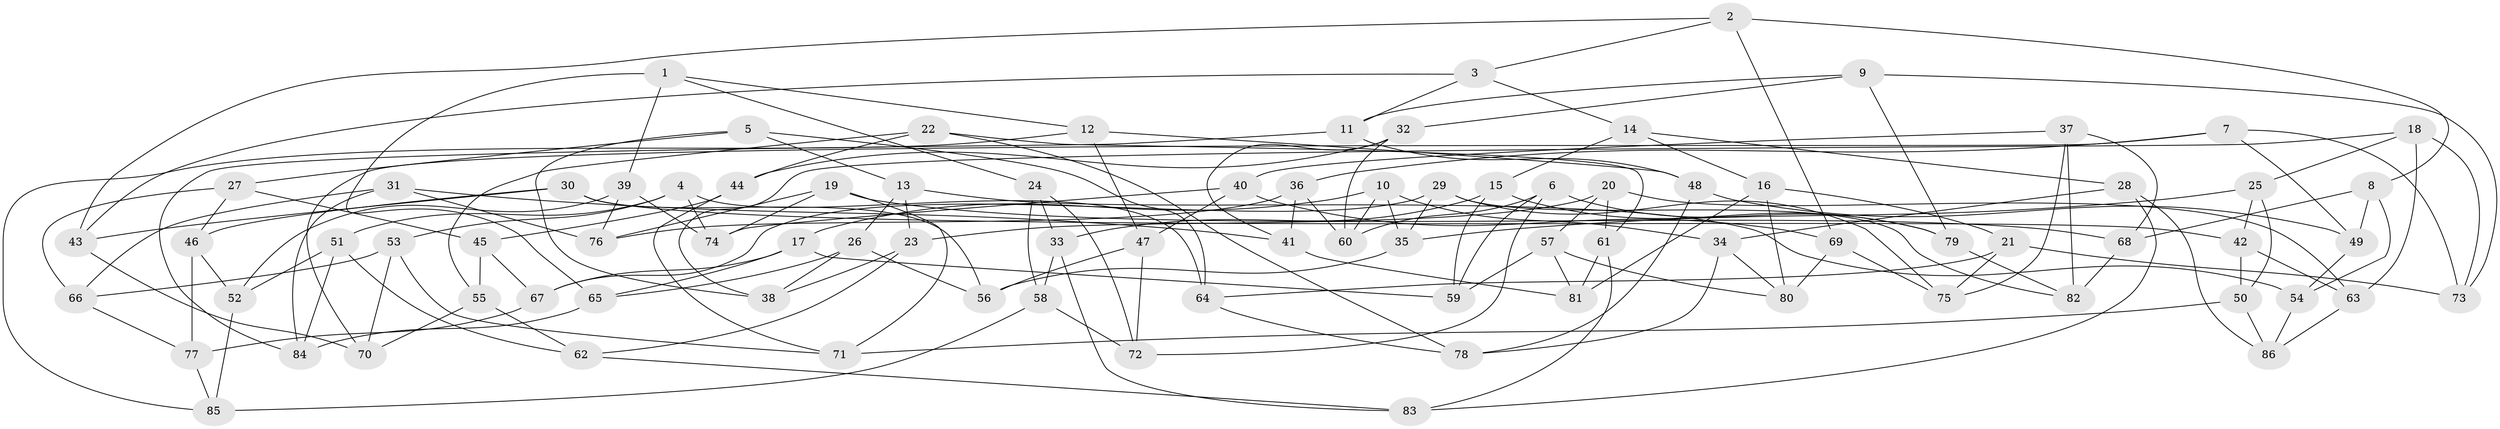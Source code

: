 // Generated by graph-tools (version 1.1) at 2025/16/03/09/25 04:16:18]
// undirected, 86 vertices, 172 edges
graph export_dot {
graph [start="1"]
  node [color=gray90,style=filled];
  1;
  2;
  3;
  4;
  5;
  6;
  7;
  8;
  9;
  10;
  11;
  12;
  13;
  14;
  15;
  16;
  17;
  18;
  19;
  20;
  21;
  22;
  23;
  24;
  25;
  26;
  27;
  28;
  29;
  30;
  31;
  32;
  33;
  34;
  35;
  36;
  37;
  38;
  39;
  40;
  41;
  42;
  43;
  44;
  45;
  46;
  47;
  48;
  49;
  50;
  51;
  52;
  53;
  54;
  55;
  56;
  57;
  58;
  59;
  60;
  61;
  62;
  63;
  64;
  65;
  66;
  67;
  68;
  69;
  70;
  71;
  72;
  73;
  74;
  75;
  76;
  77;
  78;
  79;
  80;
  81;
  82;
  83;
  84;
  85;
  86;
  1 -- 65;
  1 -- 39;
  1 -- 24;
  1 -- 12;
  2 -- 43;
  2 -- 69;
  2 -- 8;
  2 -- 3;
  3 -- 14;
  3 -- 43;
  3 -- 11;
  4 -- 64;
  4 -- 53;
  4 -- 51;
  4 -- 74;
  5 -- 64;
  5 -- 27;
  5 -- 38;
  5 -- 13;
  6 -- 72;
  6 -- 60;
  6 -- 59;
  6 -- 79;
  7 -- 73;
  7 -- 70;
  7 -- 36;
  7 -- 49;
  8 -- 49;
  8 -- 68;
  8 -- 54;
  9 -- 11;
  9 -- 79;
  9 -- 32;
  9 -- 73;
  10 -- 17;
  10 -- 34;
  10 -- 60;
  10 -- 35;
  11 -- 48;
  11 -- 84;
  12 -- 85;
  12 -- 48;
  12 -- 47;
  13 -- 26;
  13 -- 23;
  13 -- 54;
  14 -- 28;
  14 -- 15;
  14 -- 16;
  15 -- 79;
  15 -- 59;
  15 -- 33;
  16 -- 21;
  16 -- 80;
  16 -- 81;
  17 -- 59;
  17 -- 67;
  17 -- 65;
  18 -- 25;
  18 -- 63;
  18 -- 38;
  18 -- 73;
  19 -- 74;
  19 -- 71;
  19 -- 76;
  19 -- 68;
  20 -- 63;
  20 -- 57;
  20 -- 23;
  20 -- 61;
  21 -- 73;
  21 -- 64;
  21 -- 75;
  22 -- 78;
  22 -- 55;
  22 -- 44;
  22 -- 61;
  23 -- 38;
  23 -- 62;
  24 -- 58;
  24 -- 72;
  24 -- 33;
  25 -- 50;
  25 -- 42;
  25 -- 35;
  26 -- 38;
  26 -- 56;
  26 -- 65;
  27 -- 45;
  27 -- 46;
  27 -- 66;
  28 -- 86;
  28 -- 83;
  28 -- 34;
  29 -- 82;
  29 -- 67;
  29 -- 35;
  29 -- 75;
  30 -- 42;
  30 -- 46;
  30 -- 43;
  30 -- 56;
  31 -- 76;
  31 -- 41;
  31 -- 84;
  31 -- 66;
  32 -- 60;
  32 -- 41;
  32 -- 44;
  33 -- 58;
  33 -- 83;
  34 -- 80;
  34 -- 78;
  35 -- 56;
  36 -- 76;
  36 -- 60;
  36 -- 41;
  37 -- 40;
  37 -- 75;
  37 -- 82;
  37 -- 68;
  39 -- 52;
  39 -- 74;
  39 -- 76;
  40 -- 69;
  40 -- 74;
  40 -- 47;
  41 -- 81;
  42 -- 50;
  42 -- 63;
  43 -- 70;
  44 -- 71;
  44 -- 45;
  45 -- 55;
  45 -- 67;
  46 -- 52;
  46 -- 77;
  47 -- 56;
  47 -- 72;
  48 -- 49;
  48 -- 78;
  49 -- 54;
  50 -- 86;
  50 -- 71;
  51 -- 84;
  51 -- 52;
  51 -- 62;
  52 -- 85;
  53 -- 66;
  53 -- 71;
  53 -- 70;
  54 -- 86;
  55 -- 70;
  55 -- 62;
  57 -- 59;
  57 -- 80;
  57 -- 81;
  58 -- 85;
  58 -- 72;
  61 -- 83;
  61 -- 81;
  62 -- 83;
  63 -- 86;
  64 -- 78;
  65 -- 84;
  66 -- 77;
  67 -- 77;
  68 -- 82;
  69 -- 80;
  69 -- 75;
  77 -- 85;
  79 -- 82;
}
